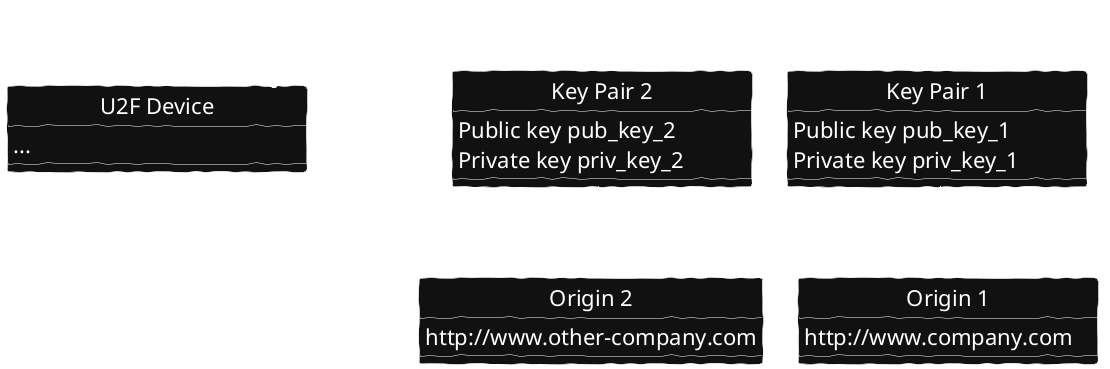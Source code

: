 @startuml

skinparam backgroundColor transparent
skinparam handwritten true

skinparam minClassWidth 300

skinparam class {
  BorderColor White
  BackgroundColor #111111
  FontName Rufscript
  FontSize 24
  FontColor White
}

skinparam DefaultFontColor White
skinparam DefaultFontName Rufscript
skinparam DefaultFontSize 22

skinparam ArrowColor White

class "U2F Device" {
 ...
}

class "Key Pair 1" {
  Public key pub_key_1
  Private key priv_key_1
}

class "Origin 1" {
  http://www.company.com
}

class "Key Pair 2" {
  Public key pub_key_2
  Private key priv_key_2
}

class "Origin 2" {
  http://www.other-company.com
}

hide "U2F Device" circle
hide "Origin 1" circle
hide "Origin 2" circle
hide "Key Pair 1" circle
hide "Key Pair 2" circle

"U2F Device" *- "Key Pair 1" : contains >
"U2F Device" *- "Key Pair 2" : contains >
"Key Pair 1" "1" -- "1" "Origin 1" : associated with
"Key Pair 2" "1" -- "1" "Origin 2" : associated with

@enduml
